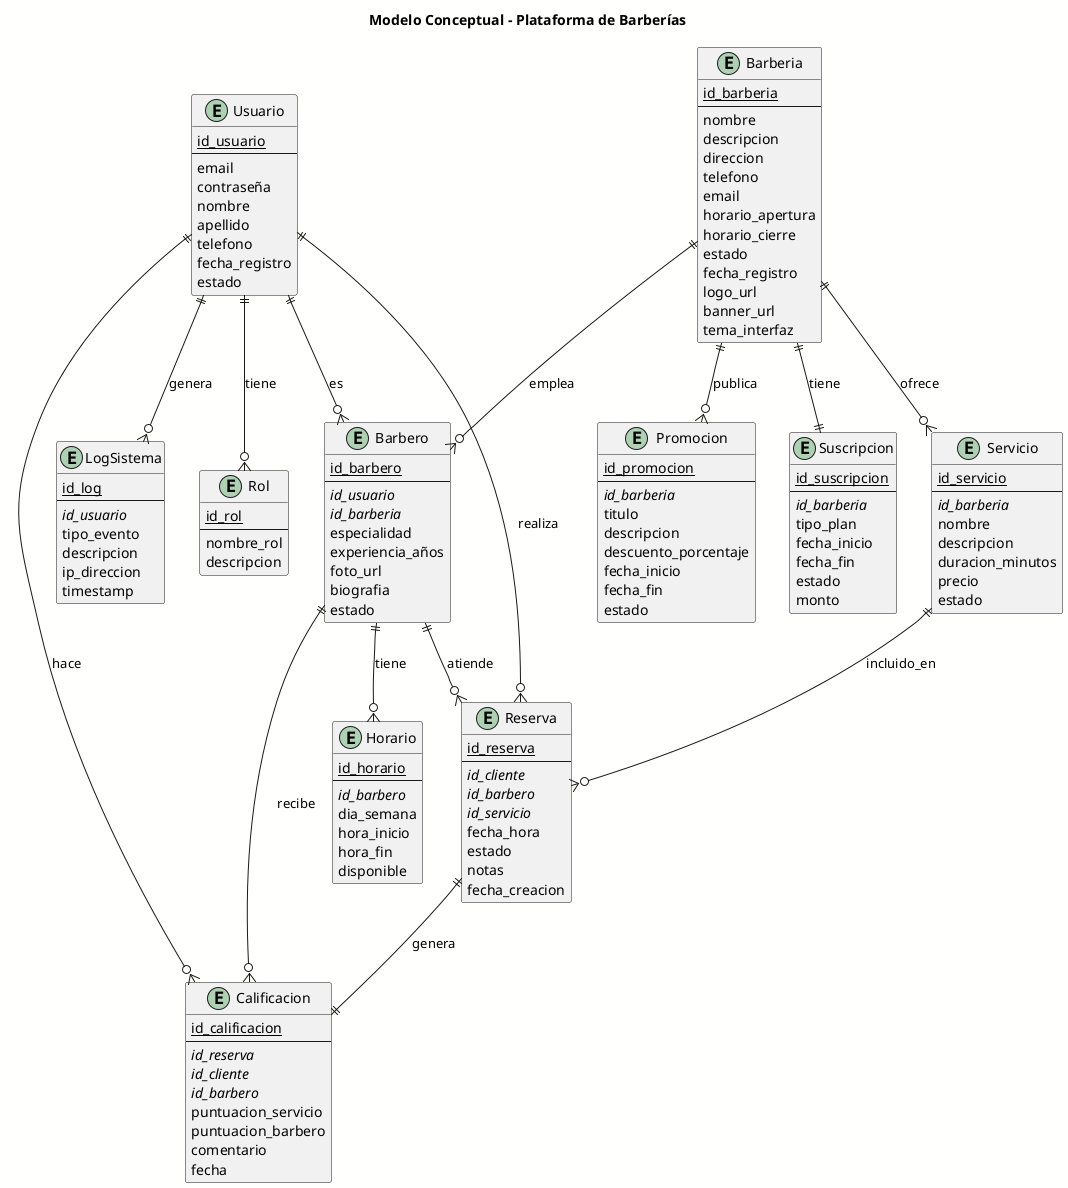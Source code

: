 @startuml modelo_conceptual
!define ENTITY entity
!define PRIMARY_KEY(x) <u>x</u>
!define FOREIGN_KEY(x) <i>x</i>

skinparam backgroundColor #FFFFFE
skinparam entity {
    BackgroundColor #E8F4FD
    BorderColor #4A90E2
}

title Modelo Conceptual - Plataforma de Barberías

' Entidades principales
ENTITY Usuario {
    PRIMARY_KEY(id_usuario)
    --
    email
    contraseña
    nombre
    apellido
    telefono
    fecha_registro
    estado
}

ENTITY Rol {
    PRIMARY_KEY(id_rol)
    --
    nombre_rol
    descripcion
}

ENTITY Barberia {
    PRIMARY_KEY(id_barberia)
    --
    nombre
    descripcion
    direccion
    telefono
    email
    horario_apertura
    horario_cierre
    estado
    fecha_registro
    logo_url
    banner_url
    tema_interfaz
}

ENTITY Barbero {
    PRIMARY_KEY(id_barbero)
    --
    FOREIGN_KEY(id_usuario)
    FOREIGN_KEY(id_barberia)
    especialidad
    experiencia_años
    foto_url
    biografia
    estado
}

ENTITY Servicio {
    PRIMARY_KEY(id_servicio)
    --
    FOREIGN_KEY(id_barberia)
    nombre
    descripcion
    duracion_minutos
    precio
    estado
}

ENTITY Reserva {
    PRIMARY_KEY(id_reserva)
    --
    FOREIGN_KEY(id_cliente)
    FOREIGN_KEY(id_barbero)
    FOREIGN_KEY(id_servicio)
    fecha_hora
    estado
    notas
    fecha_creacion
}

ENTITY Calificacion {
    PRIMARY_KEY(id_calificacion)
    --
    FOREIGN_KEY(id_reserva)
    FOREIGN_KEY(id_cliente)
    FOREIGN_KEY(id_barbero)
    puntuacion_servicio
    puntuacion_barbero
    comentario
    fecha
}

ENTITY Promocion {
    PRIMARY_KEY(id_promocion)
    --
    FOREIGN_KEY(id_barberia)
    titulo
    descripcion
    descuento_porcentaje
    fecha_inicio
    fecha_fin
    estado
}

ENTITY Horario {
    PRIMARY_KEY(id_horario)
    --
    FOREIGN_KEY(id_barbero)
    dia_semana
    hora_inicio
    hora_fin
    disponible
}

ENTITY LogSistema {
    PRIMARY_KEY(id_log)
    --
    FOREIGN_KEY(id_usuario)
    tipo_evento
    descripcion
    ip_direccion
    timestamp
}

ENTITY Suscripcion {
    PRIMARY_KEY(id_suscripcion)
    --
    FOREIGN_KEY(id_barberia)
    tipo_plan
    fecha_inicio
    fecha_fin
    estado
    monto
}

' Relaciones
Usuario ||--o{ Rol : tiene
Usuario ||--o{ Barbero : es
Usuario ||--o{ Reserva : realiza
Usuario ||--o{ Calificacion : hace
Usuario ||--o{ LogSistema : genera

Barberia ||--o{ Barbero : emplea
Barberia ||--o{ Servicio : ofrece
Barberia ||--o{ Promocion : publica
Barberia ||--|| Suscripcion : tiene

Barbero ||--o{ Reserva : atiende
Barbero ||--o{ Horario : tiene
Barbero ||--o{ Calificacion : recibe

Servicio ||--o{ Reserva : incluido_en
Reserva ||--|| Calificacion : genera

@enduml
